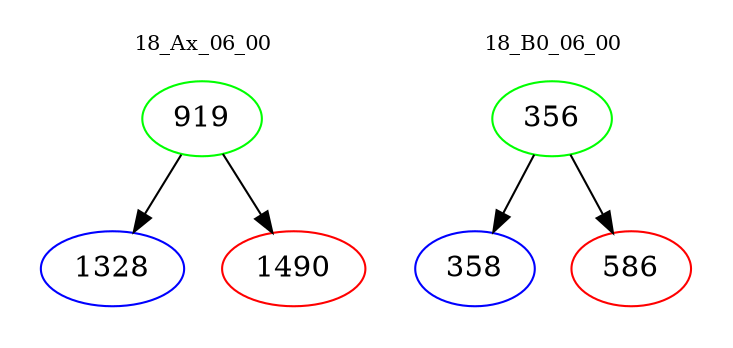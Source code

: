 digraph{
subgraph cluster_0 {
color = white
label = "18_Ax_06_00";
fontsize=10;
T0_919 [label="919", color="green"]
T0_919 -> T0_1328 [color="black"]
T0_1328 [label="1328", color="blue"]
T0_919 -> T0_1490 [color="black"]
T0_1490 [label="1490", color="red"]
}
subgraph cluster_1 {
color = white
label = "18_B0_06_00";
fontsize=10;
T1_356 [label="356", color="green"]
T1_356 -> T1_358 [color="black"]
T1_358 [label="358", color="blue"]
T1_356 -> T1_586 [color="black"]
T1_586 [label="586", color="red"]
}
}
